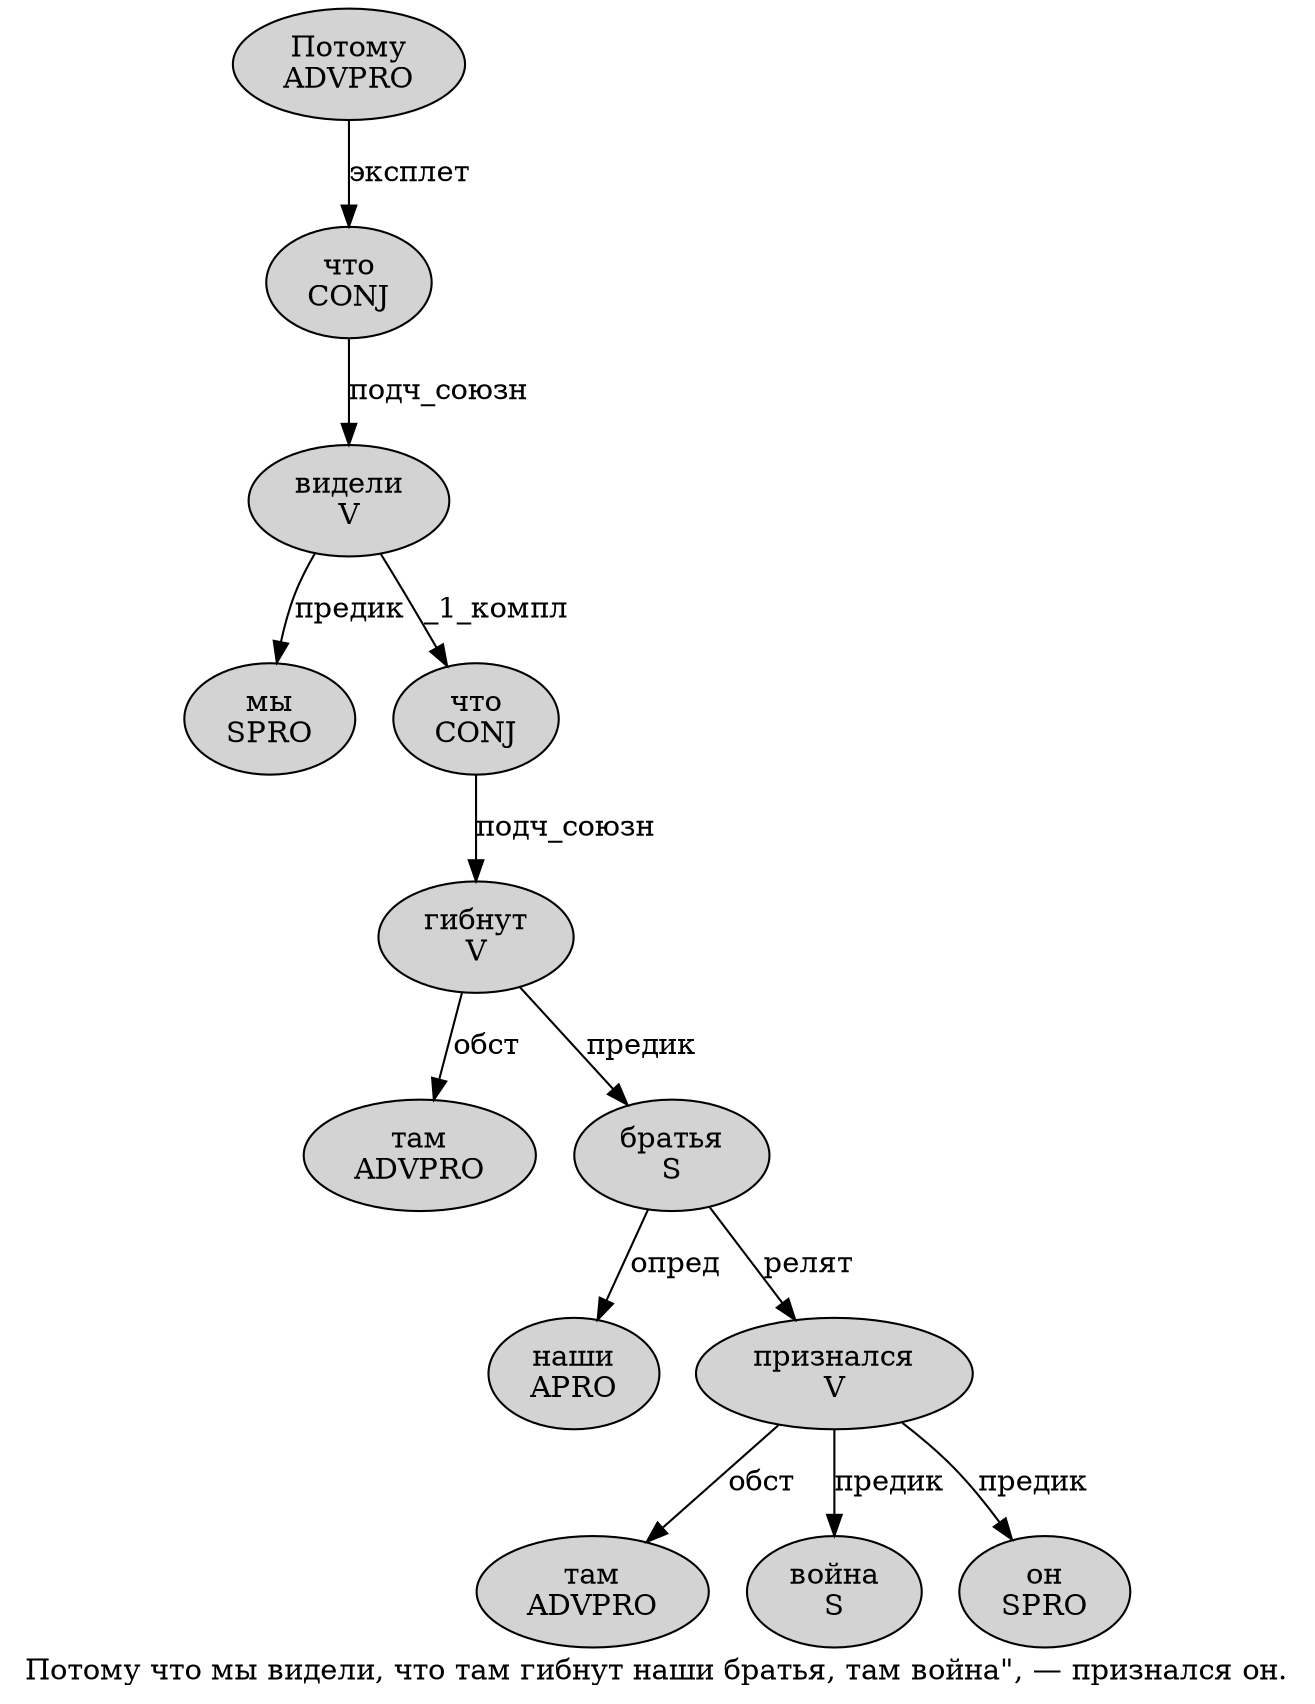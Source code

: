 digraph SENTENCE_510 {
	graph [label="Потому что мы видели, что там гибнут наши братья, там война\", — признался он."]
	node [style=filled]
		0 [label="Потому
ADVPRO" color="" fillcolor=lightgray penwidth=1 shape=ellipse]
		1 [label="что
CONJ" color="" fillcolor=lightgray penwidth=1 shape=ellipse]
		2 [label="мы
SPRO" color="" fillcolor=lightgray penwidth=1 shape=ellipse]
		3 [label="видели
V" color="" fillcolor=lightgray penwidth=1 shape=ellipse]
		5 [label="что
CONJ" color="" fillcolor=lightgray penwidth=1 shape=ellipse]
		6 [label="там
ADVPRO" color="" fillcolor=lightgray penwidth=1 shape=ellipse]
		7 [label="гибнут
V" color="" fillcolor=lightgray penwidth=1 shape=ellipse]
		8 [label="наши
APRO" color="" fillcolor=lightgray penwidth=1 shape=ellipse]
		9 [label="братья
S" color="" fillcolor=lightgray penwidth=1 shape=ellipse]
		11 [label="там
ADVPRO" color="" fillcolor=lightgray penwidth=1 shape=ellipse]
		12 [label="война
S" color="" fillcolor=lightgray penwidth=1 shape=ellipse]
		16 [label="признался
V" color="" fillcolor=lightgray penwidth=1 shape=ellipse]
		17 [label="он
SPRO" color="" fillcolor=lightgray penwidth=1 shape=ellipse]
			7 -> 6 [label="обст"]
			7 -> 9 [label="предик"]
			0 -> 1 [label="эксплет"]
			5 -> 7 [label="подч_союзн"]
			3 -> 2 [label="предик"]
			3 -> 5 [label="_1_компл"]
			1 -> 3 [label="подч_союзн"]
			16 -> 11 [label="обст"]
			16 -> 12 [label="предик"]
			16 -> 17 [label="предик"]
			9 -> 8 [label="опред"]
			9 -> 16 [label="релят"]
}
